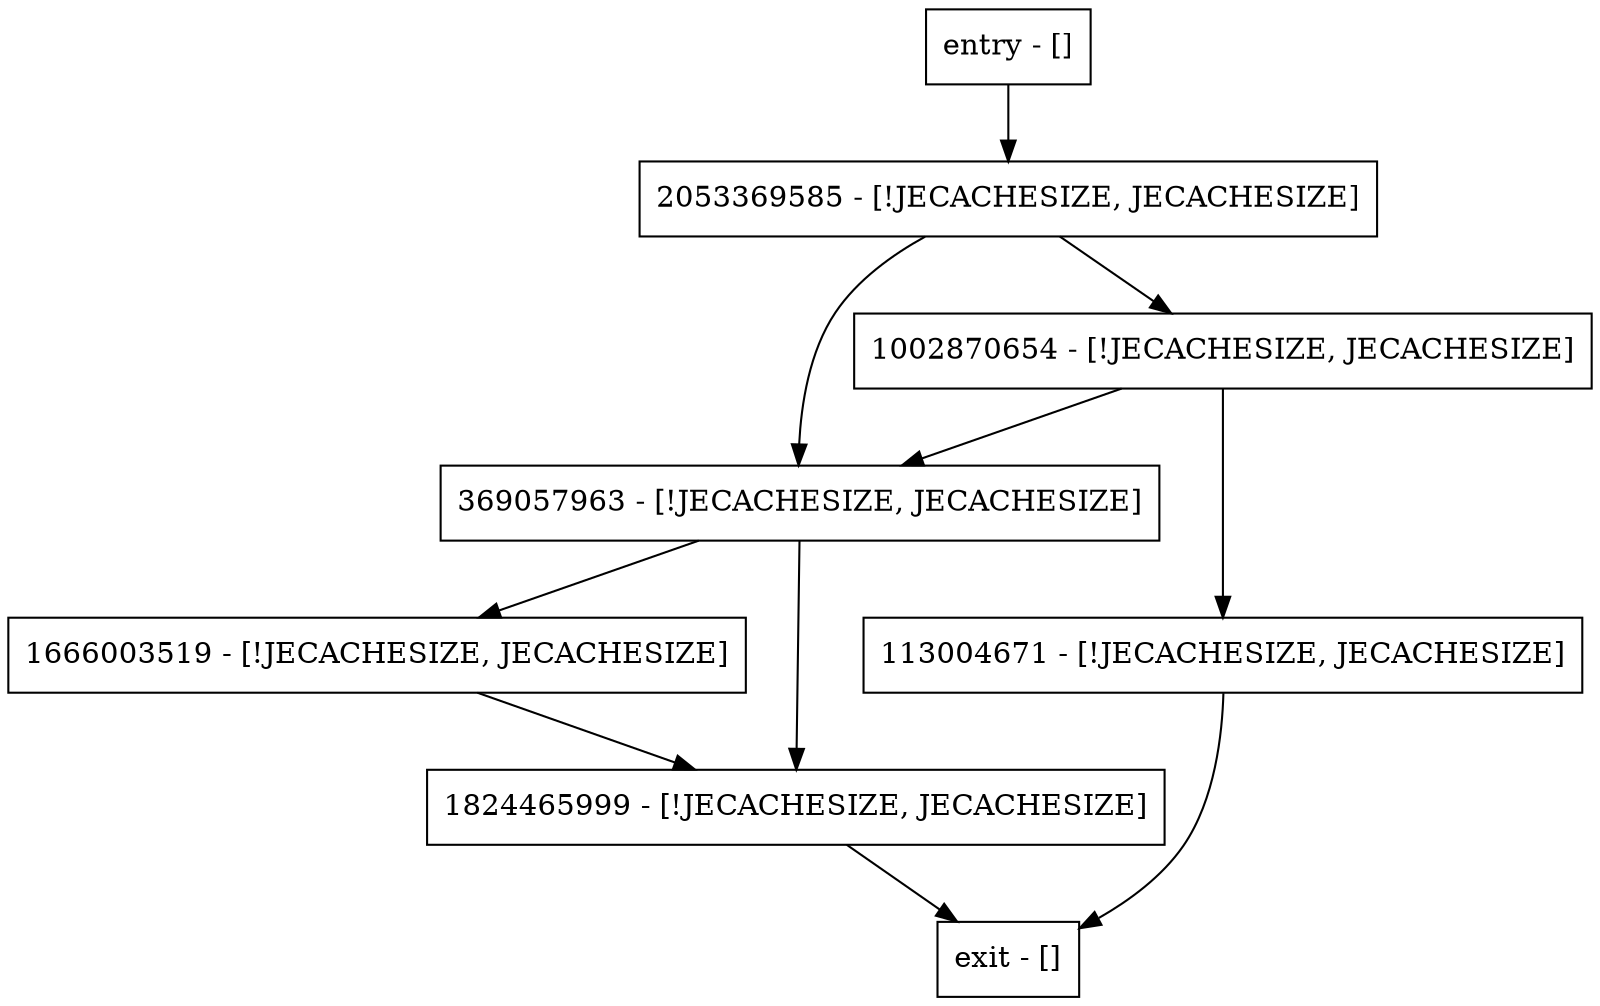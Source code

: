digraph minimalClose {
node [shape=record];
entry [label="entry - []"];
exit [label="exit - []"];
1002870654 [label="1002870654 - [!JECACHESIZE, JECACHESIZE]"];
369057963 [label="369057963 - [!JECACHESIZE, JECACHESIZE]"];
113004671 [label="113004671 - [!JECACHESIZE, JECACHESIZE]"];
2053369585 [label="2053369585 - [!JECACHESIZE, JECACHESIZE]"];
1666003519 [label="1666003519 - [!JECACHESIZE, JECACHESIZE]"];
1824465999 [label="1824465999 - [!JECACHESIZE, JECACHESIZE]"];
entry;
exit;
entry -> 2053369585;
1002870654 -> 369057963;
1002870654 -> 113004671;
369057963 -> 1666003519;
369057963 -> 1824465999;
113004671 -> exit;
2053369585 -> 1002870654;
2053369585 -> 369057963;
1666003519 -> 1824465999;
1824465999 -> exit;
}
